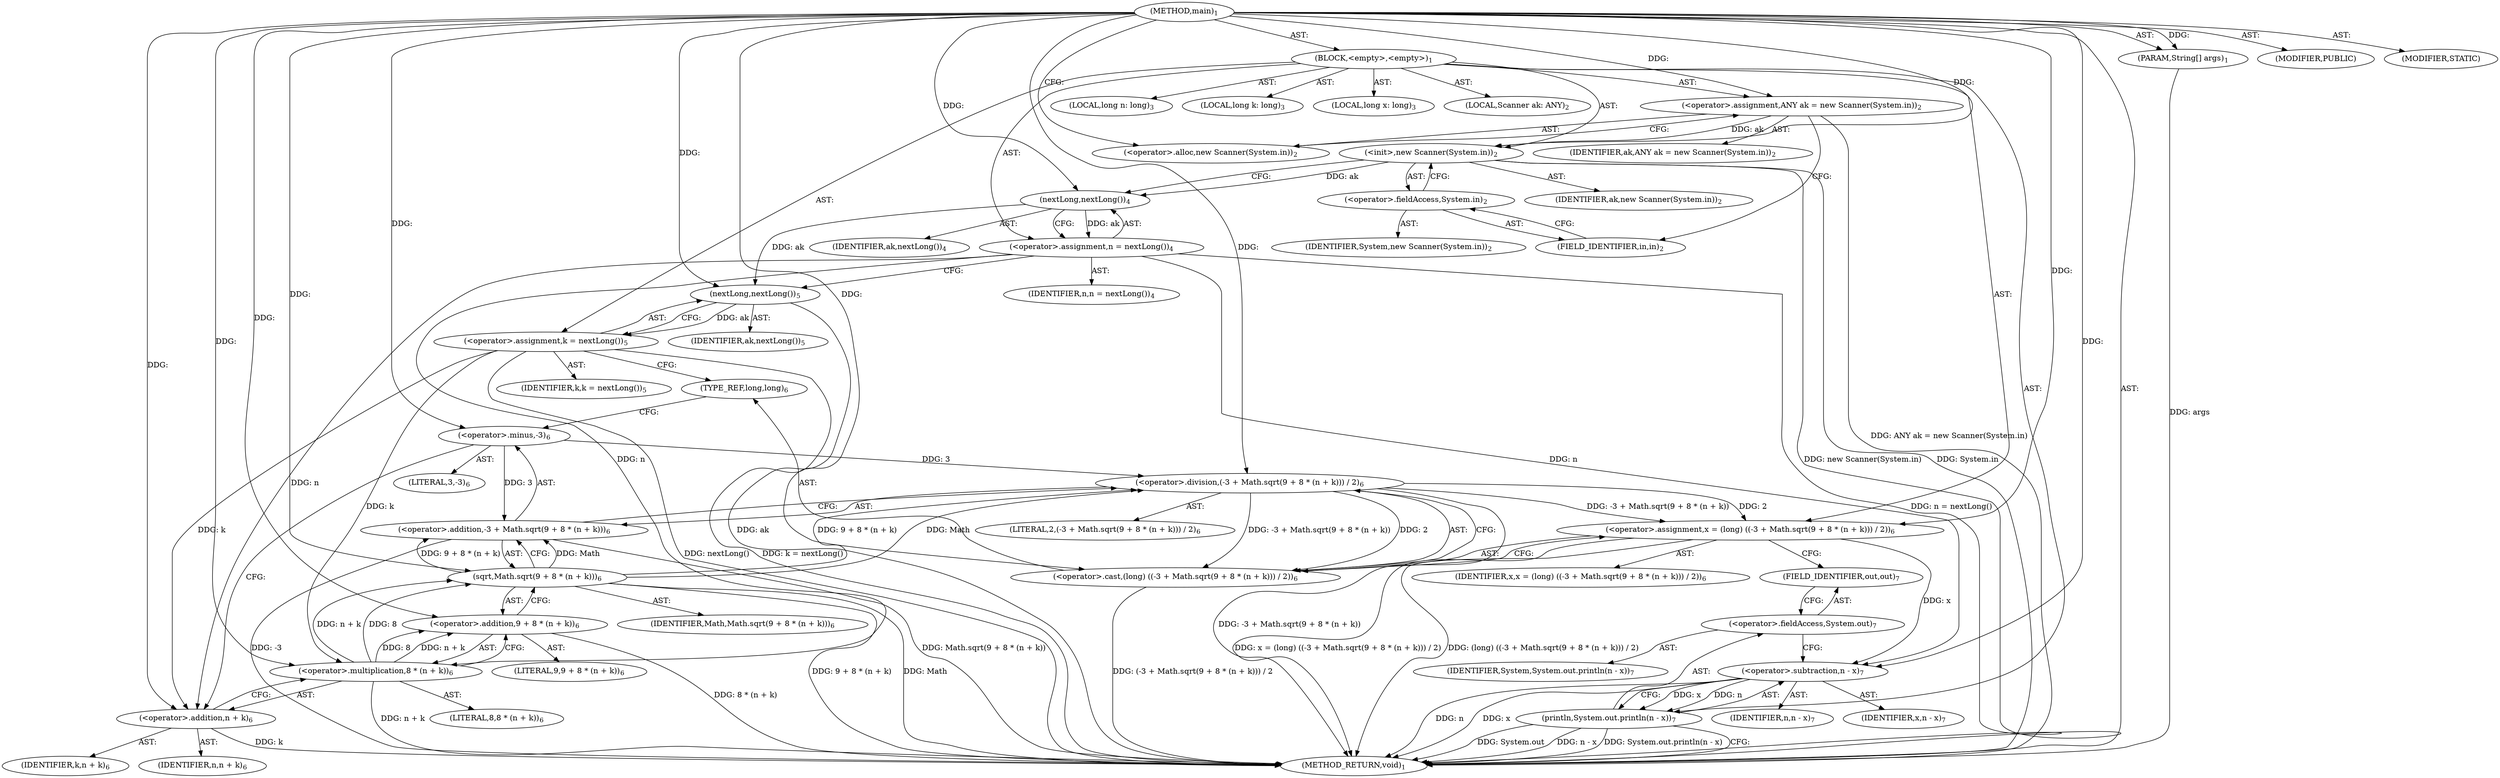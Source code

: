 digraph "main" {  
"19" [label = <(METHOD,main)<SUB>1</SUB>> ]
"20" [label = <(PARAM,String[] args)<SUB>1</SUB>> ]
"21" [label = <(BLOCK,&lt;empty&gt;,&lt;empty&gt;)<SUB>1</SUB>> ]
"4" [label = <(LOCAL,Scanner ak: ANY)<SUB>2</SUB>> ]
"22" [label = <(&lt;operator&gt;.assignment,ANY ak = new Scanner(System.in))<SUB>2</SUB>> ]
"23" [label = <(IDENTIFIER,ak,ANY ak = new Scanner(System.in))<SUB>2</SUB>> ]
"24" [label = <(&lt;operator&gt;.alloc,new Scanner(System.in))<SUB>2</SUB>> ]
"25" [label = <(&lt;init&gt;,new Scanner(System.in))<SUB>2</SUB>> ]
"3" [label = <(IDENTIFIER,ak,new Scanner(System.in))<SUB>2</SUB>> ]
"26" [label = <(&lt;operator&gt;.fieldAccess,System.in)<SUB>2</SUB>> ]
"27" [label = <(IDENTIFIER,System,new Scanner(System.in))<SUB>2</SUB>> ]
"28" [label = <(FIELD_IDENTIFIER,in,in)<SUB>2</SUB>> ]
"29" [label = <(LOCAL,long n: long)<SUB>3</SUB>> ]
"30" [label = <(LOCAL,long k: long)<SUB>3</SUB>> ]
"31" [label = <(LOCAL,long x: long)<SUB>3</SUB>> ]
"32" [label = <(&lt;operator&gt;.assignment,n = nextLong())<SUB>4</SUB>> ]
"33" [label = <(IDENTIFIER,n,n = nextLong())<SUB>4</SUB>> ]
"34" [label = <(nextLong,nextLong())<SUB>4</SUB>> ]
"35" [label = <(IDENTIFIER,ak,nextLong())<SUB>4</SUB>> ]
"36" [label = <(&lt;operator&gt;.assignment,k = nextLong())<SUB>5</SUB>> ]
"37" [label = <(IDENTIFIER,k,k = nextLong())<SUB>5</SUB>> ]
"38" [label = <(nextLong,nextLong())<SUB>5</SUB>> ]
"39" [label = <(IDENTIFIER,ak,nextLong())<SUB>5</SUB>> ]
"40" [label = <(&lt;operator&gt;.assignment,x = (long) ((-3 + Math.sqrt(9 + 8 * (n + k))) / 2))<SUB>6</SUB>> ]
"41" [label = <(IDENTIFIER,x,x = (long) ((-3 + Math.sqrt(9 + 8 * (n + k))) / 2))<SUB>6</SUB>> ]
"42" [label = <(&lt;operator&gt;.cast,(long) ((-3 + Math.sqrt(9 + 8 * (n + k))) / 2))<SUB>6</SUB>> ]
"43" [label = <(TYPE_REF,long,long)<SUB>6</SUB>> ]
"44" [label = <(&lt;operator&gt;.division,(-3 + Math.sqrt(9 + 8 * (n + k))) / 2)<SUB>6</SUB>> ]
"45" [label = <(&lt;operator&gt;.addition,-3 + Math.sqrt(9 + 8 * (n + k)))<SUB>6</SUB>> ]
"46" [label = <(&lt;operator&gt;.minus,-3)<SUB>6</SUB>> ]
"47" [label = <(LITERAL,3,-3)<SUB>6</SUB>> ]
"48" [label = <(sqrt,Math.sqrt(9 + 8 * (n + k)))<SUB>6</SUB>> ]
"49" [label = <(IDENTIFIER,Math,Math.sqrt(9 + 8 * (n + k)))<SUB>6</SUB>> ]
"50" [label = <(&lt;operator&gt;.addition,9 + 8 * (n + k))<SUB>6</SUB>> ]
"51" [label = <(LITERAL,9,9 + 8 * (n + k))<SUB>6</SUB>> ]
"52" [label = <(&lt;operator&gt;.multiplication,8 * (n + k))<SUB>6</SUB>> ]
"53" [label = <(LITERAL,8,8 * (n + k))<SUB>6</SUB>> ]
"54" [label = <(&lt;operator&gt;.addition,n + k)<SUB>6</SUB>> ]
"55" [label = <(IDENTIFIER,n,n + k)<SUB>6</SUB>> ]
"56" [label = <(IDENTIFIER,k,n + k)<SUB>6</SUB>> ]
"57" [label = <(LITERAL,2,(-3 + Math.sqrt(9 + 8 * (n + k))) / 2)<SUB>6</SUB>> ]
"58" [label = <(println,System.out.println(n - x))<SUB>7</SUB>> ]
"59" [label = <(&lt;operator&gt;.fieldAccess,System.out)<SUB>7</SUB>> ]
"60" [label = <(IDENTIFIER,System,System.out.println(n - x))<SUB>7</SUB>> ]
"61" [label = <(FIELD_IDENTIFIER,out,out)<SUB>7</SUB>> ]
"62" [label = <(&lt;operator&gt;.subtraction,n - x)<SUB>7</SUB>> ]
"63" [label = <(IDENTIFIER,n,n - x)<SUB>7</SUB>> ]
"64" [label = <(IDENTIFIER,x,n - x)<SUB>7</SUB>> ]
"65" [label = <(MODIFIER,PUBLIC)> ]
"66" [label = <(MODIFIER,STATIC)> ]
"67" [label = <(METHOD_RETURN,void)<SUB>1</SUB>> ]
  "19" -> "20"  [ label = "AST: "] 
  "19" -> "21"  [ label = "AST: "] 
  "19" -> "65"  [ label = "AST: "] 
  "19" -> "66"  [ label = "AST: "] 
  "19" -> "67"  [ label = "AST: "] 
  "21" -> "4"  [ label = "AST: "] 
  "21" -> "22"  [ label = "AST: "] 
  "21" -> "25"  [ label = "AST: "] 
  "21" -> "29"  [ label = "AST: "] 
  "21" -> "30"  [ label = "AST: "] 
  "21" -> "31"  [ label = "AST: "] 
  "21" -> "32"  [ label = "AST: "] 
  "21" -> "36"  [ label = "AST: "] 
  "21" -> "40"  [ label = "AST: "] 
  "21" -> "58"  [ label = "AST: "] 
  "22" -> "23"  [ label = "AST: "] 
  "22" -> "24"  [ label = "AST: "] 
  "25" -> "3"  [ label = "AST: "] 
  "25" -> "26"  [ label = "AST: "] 
  "26" -> "27"  [ label = "AST: "] 
  "26" -> "28"  [ label = "AST: "] 
  "32" -> "33"  [ label = "AST: "] 
  "32" -> "34"  [ label = "AST: "] 
  "34" -> "35"  [ label = "AST: "] 
  "36" -> "37"  [ label = "AST: "] 
  "36" -> "38"  [ label = "AST: "] 
  "38" -> "39"  [ label = "AST: "] 
  "40" -> "41"  [ label = "AST: "] 
  "40" -> "42"  [ label = "AST: "] 
  "42" -> "43"  [ label = "AST: "] 
  "42" -> "44"  [ label = "AST: "] 
  "44" -> "45"  [ label = "AST: "] 
  "44" -> "57"  [ label = "AST: "] 
  "45" -> "46"  [ label = "AST: "] 
  "45" -> "48"  [ label = "AST: "] 
  "46" -> "47"  [ label = "AST: "] 
  "48" -> "49"  [ label = "AST: "] 
  "48" -> "50"  [ label = "AST: "] 
  "50" -> "51"  [ label = "AST: "] 
  "50" -> "52"  [ label = "AST: "] 
  "52" -> "53"  [ label = "AST: "] 
  "52" -> "54"  [ label = "AST: "] 
  "54" -> "55"  [ label = "AST: "] 
  "54" -> "56"  [ label = "AST: "] 
  "58" -> "59"  [ label = "AST: "] 
  "58" -> "62"  [ label = "AST: "] 
  "59" -> "60"  [ label = "AST: "] 
  "59" -> "61"  [ label = "AST: "] 
  "62" -> "63"  [ label = "AST: "] 
  "62" -> "64"  [ label = "AST: "] 
  "22" -> "28"  [ label = "CFG: "] 
  "25" -> "34"  [ label = "CFG: "] 
  "32" -> "38"  [ label = "CFG: "] 
  "36" -> "43"  [ label = "CFG: "] 
  "40" -> "61"  [ label = "CFG: "] 
  "58" -> "67"  [ label = "CFG: "] 
  "24" -> "22"  [ label = "CFG: "] 
  "26" -> "25"  [ label = "CFG: "] 
  "34" -> "32"  [ label = "CFG: "] 
  "38" -> "36"  [ label = "CFG: "] 
  "42" -> "40"  [ label = "CFG: "] 
  "59" -> "62"  [ label = "CFG: "] 
  "62" -> "58"  [ label = "CFG: "] 
  "28" -> "26"  [ label = "CFG: "] 
  "43" -> "46"  [ label = "CFG: "] 
  "44" -> "42"  [ label = "CFG: "] 
  "61" -> "59"  [ label = "CFG: "] 
  "45" -> "44"  [ label = "CFG: "] 
  "46" -> "54"  [ label = "CFG: "] 
  "48" -> "45"  [ label = "CFG: "] 
  "50" -> "48"  [ label = "CFG: "] 
  "52" -> "50"  [ label = "CFG: "] 
  "54" -> "52"  [ label = "CFG: "] 
  "19" -> "24"  [ label = "CFG: "] 
  "20" -> "67"  [ label = "DDG: args"] 
  "22" -> "67"  [ label = "DDG: ANY ak = new Scanner(System.in)"] 
  "25" -> "67"  [ label = "DDG: System.in"] 
  "25" -> "67"  [ label = "DDG: new Scanner(System.in)"] 
  "32" -> "67"  [ label = "DDG: n = nextLong()"] 
  "38" -> "67"  [ label = "DDG: ak"] 
  "36" -> "67"  [ label = "DDG: nextLong()"] 
  "36" -> "67"  [ label = "DDG: k = nextLong()"] 
  "45" -> "67"  [ label = "DDG: -3"] 
  "54" -> "67"  [ label = "DDG: k"] 
  "52" -> "67"  [ label = "DDG: n + k"] 
  "50" -> "67"  [ label = "DDG: 8 * (n + k)"] 
  "48" -> "67"  [ label = "DDG: 9 + 8 * (n + k)"] 
  "45" -> "67"  [ label = "DDG: Math.sqrt(9 + 8 * (n + k))"] 
  "44" -> "67"  [ label = "DDG: -3 + Math.sqrt(9 + 8 * (n + k))"] 
  "42" -> "67"  [ label = "DDG: (-3 + Math.sqrt(9 + 8 * (n + k))) / 2"] 
  "40" -> "67"  [ label = "DDG: (long) ((-3 + Math.sqrt(9 + 8 * (n + k))) / 2)"] 
  "40" -> "67"  [ label = "DDG: x = (long) ((-3 + Math.sqrt(9 + 8 * (n + k))) / 2)"] 
  "58" -> "67"  [ label = "DDG: System.out"] 
  "62" -> "67"  [ label = "DDG: n"] 
  "62" -> "67"  [ label = "DDG: x"] 
  "58" -> "67"  [ label = "DDG: n - x"] 
  "58" -> "67"  [ label = "DDG: System.out.println(n - x)"] 
  "48" -> "67"  [ label = "DDG: Math"] 
  "19" -> "20"  [ label = "DDG: "] 
  "19" -> "22"  [ label = "DDG: "] 
  "34" -> "32"  [ label = "DDG: ak"] 
  "38" -> "36"  [ label = "DDG: ak"] 
  "19" -> "40"  [ label = "DDG: "] 
  "44" -> "40"  [ label = "DDG: -3 + Math.sqrt(9 + 8 * (n + k))"] 
  "44" -> "40"  [ label = "DDG: 2"] 
  "22" -> "25"  [ label = "DDG: ak"] 
  "19" -> "25"  [ label = "DDG: "] 
  "62" -> "58"  [ label = "DDG: n"] 
  "62" -> "58"  [ label = "DDG: x"] 
  "25" -> "34"  [ label = "DDG: ak"] 
  "19" -> "34"  [ label = "DDG: "] 
  "34" -> "38"  [ label = "DDG: ak"] 
  "19" -> "38"  [ label = "DDG: "] 
  "19" -> "42"  [ label = "DDG: "] 
  "44" -> "42"  [ label = "DDG: -3 + Math.sqrt(9 + 8 * (n + k))"] 
  "44" -> "42"  [ label = "DDG: 2"] 
  "19" -> "62"  [ label = "DDG: "] 
  "32" -> "62"  [ label = "DDG: n"] 
  "40" -> "62"  [ label = "DDG: x"] 
  "46" -> "44"  [ label = "DDG: 3"] 
  "48" -> "44"  [ label = "DDG: Math"] 
  "48" -> "44"  [ label = "DDG: 9 + 8 * (n + k)"] 
  "19" -> "44"  [ label = "DDG: "] 
  "46" -> "45"  [ label = "DDG: 3"] 
  "48" -> "45"  [ label = "DDG: Math"] 
  "48" -> "45"  [ label = "DDG: 9 + 8 * (n + k)"] 
  "19" -> "46"  [ label = "DDG: "] 
  "19" -> "48"  [ label = "DDG: "] 
  "52" -> "48"  [ label = "DDG: 8"] 
  "52" -> "48"  [ label = "DDG: n + k"] 
  "19" -> "50"  [ label = "DDG: "] 
  "52" -> "50"  [ label = "DDG: 8"] 
  "52" -> "50"  [ label = "DDG: n + k"] 
  "19" -> "52"  [ label = "DDG: "] 
  "32" -> "52"  [ label = "DDG: n"] 
  "36" -> "52"  [ label = "DDG: k"] 
  "32" -> "54"  [ label = "DDG: n"] 
  "19" -> "54"  [ label = "DDG: "] 
  "36" -> "54"  [ label = "DDG: k"] 
}
